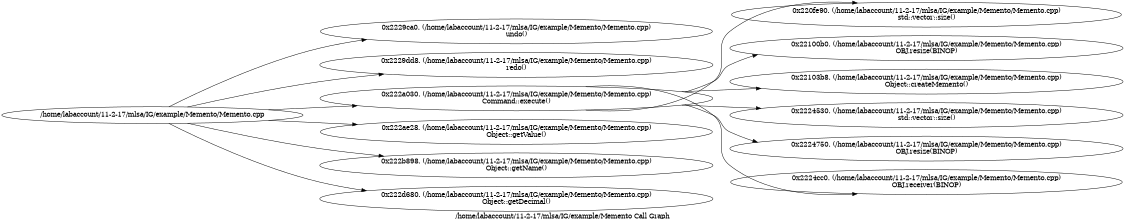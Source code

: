digraph "/home/labaccount/11-2-17/mlsa/IG/example/Memento Call Graph" {
	graph [dpi=300
		rankdir=LR
		size="7.5, 10"
		label="/home/labaccount/11-2-17/mlsa/IG/example/Memento Call Graph"
	];

	Node0x205644851 [shape=oval, label="/home/labaccount/11-2-17/mlsa/IG/example/Memento/Memento.cpp"];
	Node0x950627197 [shape=oval, label="0x2229ca0. (/home/labaccount/11-2-17/mlsa/IG/example/Memento/Memento.cpp)\nundo()"];
	Node0x205644851 -> Node0x950627197;
	Node0x139146977 [shape=oval, label="0x2229dd8. (/home/labaccount/11-2-17/mlsa/IG/example/Memento/Memento.cpp)\nredo()"];
	Node0x205644851 -> Node0x139146977;
	Node0x229446005 [shape=oval, label="0x222a030. (/home/labaccount/11-2-17/mlsa/IG/example/Memento/Memento.cpp)\nCommand::execute()"];
	Node0x205644851 -> Node0x229446005;
	Node0x885544037 [shape=oval, label="0x222ae28. (/home/labaccount/11-2-17/mlsa/IG/example/Memento/Memento.cpp)\nObject::getValue()"];
	Node0x205644851 -> Node0x885544037;
	Node0x155195325 [shape=oval, label="0x222b898. (/home/labaccount/11-2-17/mlsa/IG/example/Memento/Memento.cpp)\nObject::getName()"];
	Node0x205644851 -> Node0x155195325;
	Node0x213512770 [shape=oval, label="0x222d680. (/home/labaccount/11-2-17/mlsa/IG/example/Memento/Memento.cpp)\nObject::getDecimal()"];
	Node0x205644851 -> Node0x213512770;
	Node0x955439470 [shape=oval, label="0x220fe90. (/home/labaccount/11-2-17/mlsa/IG/example/Memento/Memento.cpp)\nstd::vector::size()"];
	Node0x229446005 -> Node0x955439470;
	Node0x428112406 [shape=oval, label="0x22100b0. (/home/labaccount/11-2-17/mlsa/IG/example/Memento/Memento.cpp)\nOBJ.resize(BINOP)"];
	Node0x229446005 -> Node0x428112406;
	Node0x525349801 [shape=oval, label="0x22103b8. (/home/labaccount/11-2-17/mlsa/IG/example/Memento/Memento.cpp)\nObject::createMemento()"];
	Node0x229446005 -> Node0x525349801;
	Node0x570044021 [shape=oval, label="0x2224530. (/home/labaccount/11-2-17/mlsa/IG/example/Memento/Memento.cpp)\nstd::vector::size()"];
	Node0x229446005 -> Node0x570044021;
	Node0x789490780 [shape=oval, label="0x2224750. (/home/labaccount/11-2-17/mlsa/IG/example/Memento/Memento.cpp)\nOBJ.resize(BINOP)"];
	Node0x229446005 -> Node0x789490780;
	Node0x400964821 [shape=oval, label="0x2224cc0. (/home/labaccount/11-2-17/mlsa/IG/example/Memento/Memento.cpp)\nOBJ.receiver(BINOP)"];
	Node0x229446005 -> Node0x400964821;
}